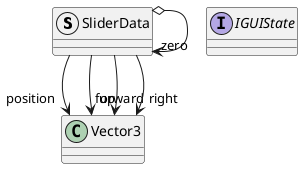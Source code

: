 @startuml
struct SliderData {
}
interface IGUIState {
}
SliderData --> "position" Vector3
SliderData --> "forward" Vector3
SliderData --> "up" Vector3
SliderData --> "right" Vector3
SliderData o-> "zero" SliderData
@enduml
